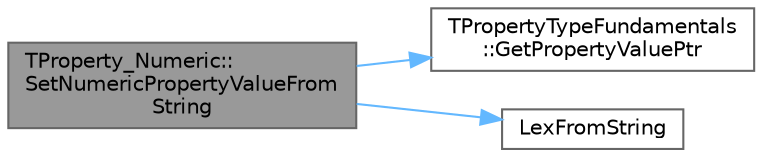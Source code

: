 digraph "TProperty_Numeric::SetNumericPropertyValueFromString"
{
 // INTERACTIVE_SVG=YES
 // LATEX_PDF_SIZE
  bgcolor="transparent";
  edge [fontname=Helvetica,fontsize=10,labelfontname=Helvetica,labelfontsize=10];
  node [fontname=Helvetica,fontsize=10,shape=box,height=0.2,width=0.4];
  rankdir="LR";
  Node1 [id="Node000001",label="TProperty_Numeric::\lSetNumericPropertyValueFrom\lString",height=0.2,width=0.4,color="gray40", fillcolor="grey60", style="filled", fontcolor="black",tooltip=" "];
  Node1 -> Node2 [id="edge1_Node000001_Node000002",color="steelblue1",style="solid",tooltip=" "];
  Node2 [id="Node000002",label="TPropertyTypeFundamentals\l::GetPropertyValuePtr",height=0.2,width=0.4,color="grey40", fillcolor="white", style="filled",URL="$dd/db1/classTPropertyTypeFundamentals.html#a13fb936bf4755b4d45a2ea1e2f96d38e",tooltip="Convert the address of a value of the property to the proper type."];
  Node1 -> Node3 [id="edge2_Node000001_Node000003",color="steelblue1",style="solid",tooltip=" "];
  Node3 [id="Node000003",label="LexFromString",height=0.2,width=0.4,color="grey40", fillcolor="white", style="filled",URL="$df/ddd/IOSAppDelegate_8h.html#af9f2b0076d9c41a910f9e9583fdbb88d",tooltip=" "];
}
